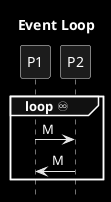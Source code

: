 @startuml
title Event Loop
hide footbox
skinparam monochrome reverse

group loop ♾
    P1->P2: M
    P2->P1: M
end

@enduml

